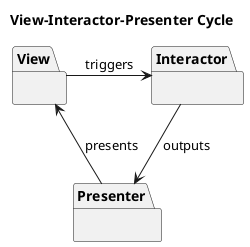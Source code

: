 @startuml VIPCycle
title View-Interactor-Presenter Cycle

package View {}
package Interactor {}
package Presenter {}

View -right-> Interactor : triggers
Interactor --> Presenter : outputs
Presenter --> View : presents

@enduml